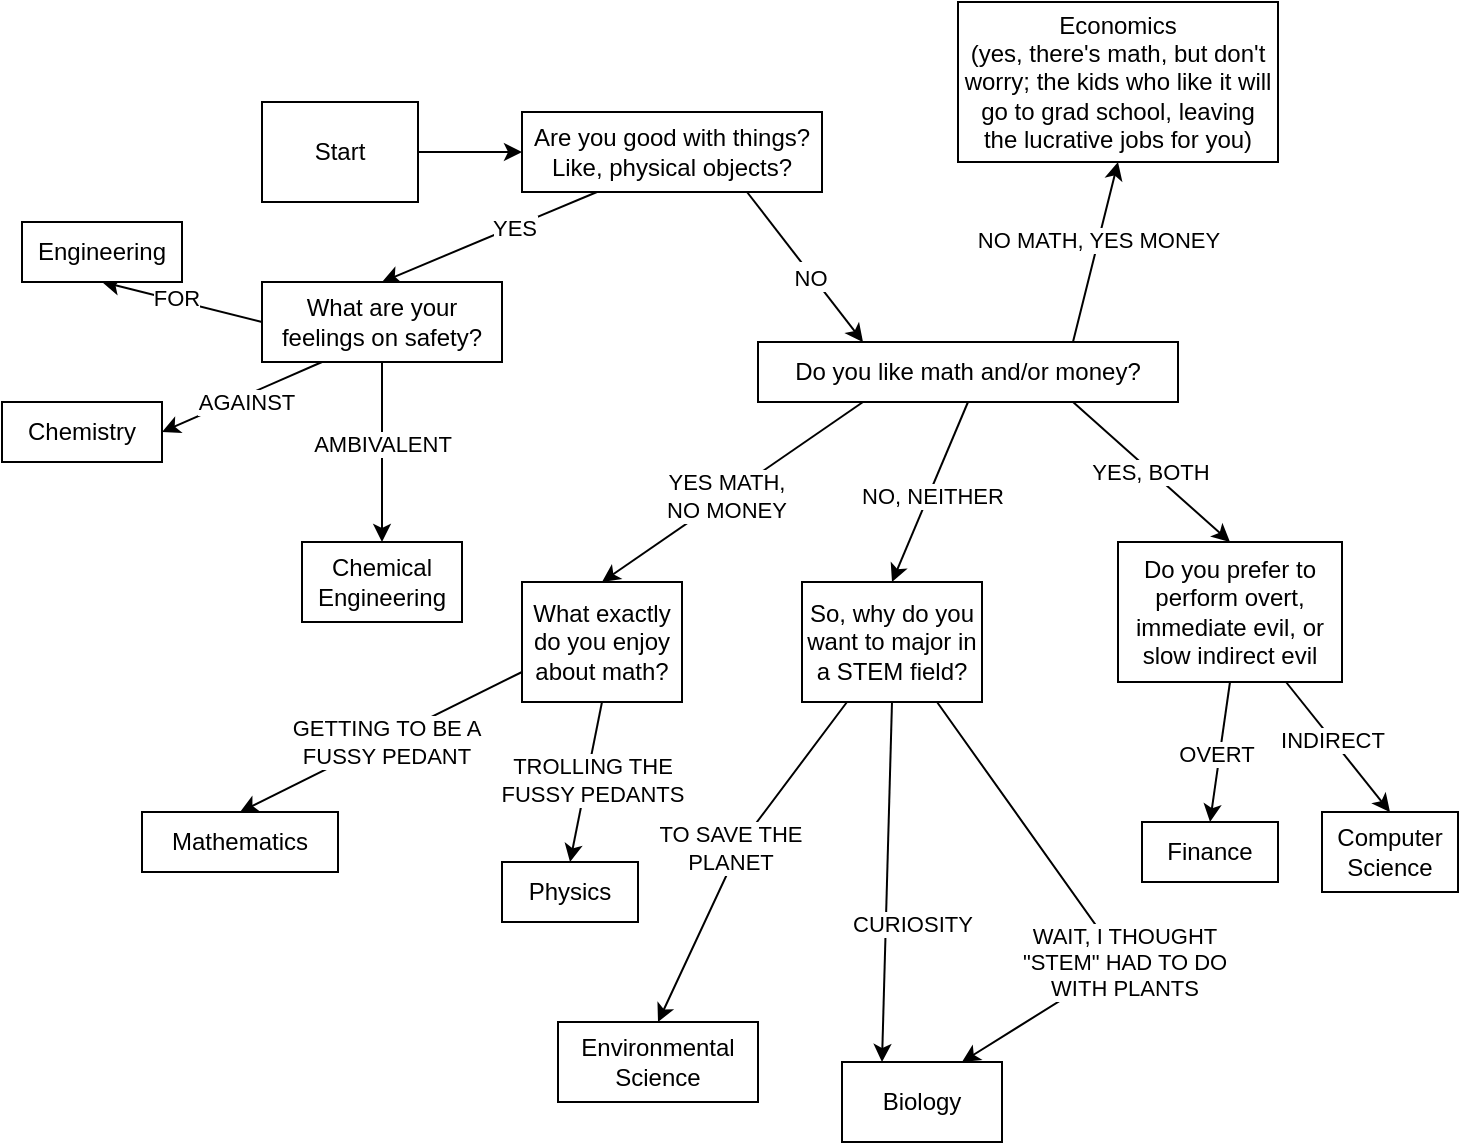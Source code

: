 <mxfile version="22.0.4" type="device">
  <diagram id="C5RBs43oDa-KdzZeNtuy" name="Page-1">
    <mxGraphModel dx="794" dy="432" grid="1" gridSize="10" guides="1" tooltips="1" connect="1" arrows="1" fold="1" page="1" pageScale="1" pageWidth="827" pageHeight="1169" math="0" shadow="0">
      <root>
        <mxCell id="WIyWlLk6GJQsqaUBKTNV-0" />
        <mxCell id="WIyWlLk6GJQsqaUBKTNV-1" parent="WIyWlLk6GJQsqaUBKTNV-0" />
        <mxCell id="lURMLPrU_MeDdzC3iAlN-5" style="rounded=0;orthogonalLoop=1;jettySize=auto;html=1;exitX=1;exitY=0.5;exitDx=0;exitDy=0;entryX=0;entryY=0.5;entryDx=0;entryDy=0;" edge="1" parent="WIyWlLk6GJQsqaUBKTNV-1" source="WIyWlLk6GJQsqaUBKTNV-3" target="lURMLPrU_MeDdzC3iAlN-0">
          <mxGeometry relative="1" as="geometry" />
        </mxCell>
        <mxCell id="WIyWlLk6GJQsqaUBKTNV-3" value="Start" style="rounded=0;whiteSpace=wrap;html=1;fontSize=12;glass=0;strokeWidth=1;shadow=0;" parent="WIyWlLk6GJQsqaUBKTNV-1" vertex="1">
          <mxGeometry x="160" y="190" width="78" height="50" as="geometry" />
        </mxCell>
        <mxCell id="lURMLPrU_MeDdzC3iAlN-6" style="rounded=0;orthogonalLoop=1;jettySize=auto;html=1;exitX=0.75;exitY=1;exitDx=0;exitDy=0;entryX=0.25;entryY=0;entryDx=0;entryDy=0;" edge="1" parent="WIyWlLk6GJQsqaUBKTNV-1" source="lURMLPrU_MeDdzC3iAlN-0" target="lURMLPrU_MeDdzC3iAlN-11">
          <mxGeometry relative="1" as="geometry">
            <mxPoint x="448" y="300" as="targetPoint" />
          </mxGeometry>
        </mxCell>
        <mxCell id="lURMLPrU_MeDdzC3iAlN-7" value="No" style="edgeLabel;html=1;align=center;verticalAlign=middle;resizable=0;points=[];" vertex="1" connectable="0" parent="lURMLPrU_MeDdzC3iAlN-6">
          <mxGeometry x="0.087" relative="1" as="geometry">
            <mxPoint x="1" as="offset" />
          </mxGeometry>
        </mxCell>
        <mxCell id="lURMLPrU_MeDdzC3iAlN-10" value="NO" style="edgeLabel;html=1;align=center;verticalAlign=middle;resizable=0;points=[];" vertex="1" connectable="0" parent="lURMLPrU_MeDdzC3iAlN-6">
          <mxGeometry x="0.114" y="-1" relative="1" as="geometry">
            <mxPoint as="offset" />
          </mxGeometry>
        </mxCell>
        <mxCell id="lURMLPrU_MeDdzC3iAlN-8" style="rounded=0;orthogonalLoop=1;jettySize=auto;html=1;exitX=0.25;exitY=1;exitDx=0;exitDy=0;entryX=0.5;entryY=0;entryDx=0;entryDy=0;" edge="1" parent="WIyWlLk6GJQsqaUBKTNV-1" source="lURMLPrU_MeDdzC3iAlN-0" target="lURMLPrU_MeDdzC3iAlN-15">
          <mxGeometry relative="1" as="geometry">
            <mxPoint x="268" y="310" as="targetPoint" />
          </mxGeometry>
        </mxCell>
        <mxCell id="lURMLPrU_MeDdzC3iAlN-9" value="YES" style="edgeLabel;html=1;align=center;verticalAlign=middle;resizable=0;points=[];" vertex="1" connectable="0" parent="lURMLPrU_MeDdzC3iAlN-8">
          <mxGeometry x="-0.225" relative="1" as="geometry">
            <mxPoint as="offset" />
          </mxGeometry>
        </mxCell>
        <mxCell id="lURMLPrU_MeDdzC3iAlN-0" value="Are you good with things? Like, physical objects?" style="rounded=0;whiteSpace=wrap;html=1;" vertex="1" parent="WIyWlLk6GJQsqaUBKTNV-1">
          <mxGeometry x="290" y="195" width="150" height="40" as="geometry" />
        </mxCell>
        <mxCell id="lURMLPrU_MeDdzC3iAlN-12" style="rounded=0;orthogonalLoop=1;jettySize=auto;html=1;exitX=0.75;exitY=0;exitDx=0;exitDy=0;entryX=0.5;entryY=1;entryDx=0;entryDy=0;" edge="1" parent="WIyWlLk6GJQsqaUBKTNV-1" source="lURMLPrU_MeDdzC3iAlN-11" target="lURMLPrU_MeDdzC3iAlN-14">
          <mxGeometry relative="1" as="geometry">
            <mxPoint x="578" y="250" as="targetPoint" />
          </mxGeometry>
        </mxCell>
        <mxCell id="lURMLPrU_MeDdzC3iAlN-13" value="NO MATH, YES MONEY" style="edgeLabel;html=1;align=center;verticalAlign=middle;resizable=0;points=[];" vertex="1" connectable="0" parent="lURMLPrU_MeDdzC3iAlN-12">
          <mxGeometry x="0.132" relative="1" as="geometry">
            <mxPoint as="offset" />
          </mxGeometry>
        </mxCell>
        <mxCell id="lURMLPrU_MeDdzC3iAlN-25" style="rounded=0;orthogonalLoop=1;jettySize=auto;html=1;exitX=0.25;exitY=1;exitDx=0;exitDy=0;entryX=0.5;entryY=0;entryDx=0;entryDy=0;" edge="1" parent="WIyWlLk6GJQsqaUBKTNV-1" source="lURMLPrU_MeDdzC3iAlN-11" target="lURMLPrU_MeDdzC3iAlN-27">
          <mxGeometry relative="1" as="geometry">
            <mxPoint x="390" y="410" as="targetPoint" />
          </mxGeometry>
        </mxCell>
        <mxCell id="lURMLPrU_MeDdzC3iAlN-26" value="YES MATH, &lt;br&gt;NO MONEY" style="edgeLabel;html=1;align=center;verticalAlign=middle;resizable=0;points=[];" vertex="1" connectable="0" parent="lURMLPrU_MeDdzC3iAlN-25">
          <mxGeometry x="0.049" relative="1" as="geometry">
            <mxPoint as="offset" />
          </mxGeometry>
        </mxCell>
        <mxCell id="lURMLPrU_MeDdzC3iAlN-34" style="rounded=0;orthogonalLoop=1;jettySize=auto;html=1;exitX=0.75;exitY=1;exitDx=0;exitDy=0;entryX=0.5;entryY=0;entryDx=0;entryDy=0;" edge="1" parent="WIyWlLk6GJQsqaUBKTNV-1" source="lURMLPrU_MeDdzC3iAlN-11" target="lURMLPrU_MeDdzC3iAlN-36">
          <mxGeometry relative="1" as="geometry">
            <mxPoint x="620" y="400" as="targetPoint" />
          </mxGeometry>
        </mxCell>
        <mxCell id="lURMLPrU_MeDdzC3iAlN-35" value="YES, BOTH" style="edgeLabel;html=1;align=center;verticalAlign=middle;resizable=0;points=[];" vertex="1" connectable="0" parent="lURMLPrU_MeDdzC3iAlN-34">
          <mxGeometry x="-0.018" relative="1" as="geometry">
            <mxPoint as="offset" />
          </mxGeometry>
        </mxCell>
        <mxCell id="lURMLPrU_MeDdzC3iAlN-43" style="rounded=0;orthogonalLoop=1;jettySize=auto;html=1;exitX=0.5;exitY=1;exitDx=0;exitDy=0;entryX=0.5;entryY=0;entryDx=0;entryDy=0;" edge="1" parent="WIyWlLk6GJQsqaUBKTNV-1" source="lURMLPrU_MeDdzC3iAlN-11" target="lURMLPrU_MeDdzC3iAlN-45">
          <mxGeometry relative="1" as="geometry">
            <mxPoint x="500" y="440" as="targetPoint" />
          </mxGeometry>
        </mxCell>
        <mxCell id="lURMLPrU_MeDdzC3iAlN-44" value="NO, NEITHER" style="edgeLabel;html=1;align=center;verticalAlign=middle;resizable=0;points=[];" vertex="1" connectable="0" parent="lURMLPrU_MeDdzC3iAlN-43">
          <mxGeometry x="0.02" y="1" relative="1" as="geometry">
            <mxPoint as="offset" />
          </mxGeometry>
        </mxCell>
        <mxCell id="lURMLPrU_MeDdzC3iAlN-11" value="Do you like math and/or money?" style="rounded=0;whiteSpace=wrap;html=1;" vertex="1" parent="WIyWlLk6GJQsqaUBKTNV-1">
          <mxGeometry x="408" y="310" width="210" height="30" as="geometry" />
        </mxCell>
        <mxCell id="lURMLPrU_MeDdzC3iAlN-14" value="Economics&lt;br&gt;(yes, there&#39;s math, but don&#39;t worry; the kids who like it will go to grad school, leaving the&amp;nbsp;lucrative jobs for you)" style="rounded=0;whiteSpace=wrap;html=1;" vertex="1" parent="WIyWlLk6GJQsqaUBKTNV-1">
          <mxGeometry x="508" y="140" width="160" height="80" as="geometry" />
        </mxCell>
        <mxCell id="lURMLPrU_MeDdzC3iAlN-16" style="rounded=0;orthogonalLoop=1;jettySize=auto;html=1;exitX=0;exitY=0.5;exitDx=0;exitDy=0;entryX=0.5;entryY=1;entryDx=0;entryDy=0;strokeColor=default;" edge="1" parent="WIyWlLk6GJQsqaUBKTNV-1" source="lURMLPrU_MeDdzC3iAlN-15" target="lURMLPrU_MeDdzC3iAlN-18">
          <mxGeometry relative="1" as="geometry">
            <mxPoint x="140" y="300" as="targetPoint" />
          </mxGeometry>
        </mxCell>
        <mxCell id="lURMLPrU_MeDdzC3iAlN-17" value="FOR" style="edgeLabel;html=1;align=center;verticalAlign=middle;resizable=0;points=[];" vertex="1" connectable="0" parent="lURMLPrU_MeDdzC3iAlN-16">
          <mxGeometry x="0.355" y="2" relative="1" as="geometry">
            <mxPoint x="12" y="-1" as="offset" />
          </mxGeometry>
        </mxCell>
        <mxCell id="lURMLPrU_MeDdzC3iAlN-20" style="rounded=0;orthogonalLoop=1;jettySize=auto;html=1;exitX=0.25;exitY=1;exitDx=0;exitDy=0;entryX=1;entryY=0.5;entryDx=0;entryDy=0;" edge="1" parent="WIyWlLk6GJQsqaUBKTNV-1" source="lURMLPrU_MeDdzC3iAlN-15" target="lURMLPrU_MeDdzC3iAlN-19">
          <mxGeometry relative="1" as="geometry" />
        </mxCell>
        <mxCell id="lURMLPrU_MeDdzC3iAlN-21" value="AGAINST" style="edgeLabel;html=1;align=center;verticalAlign=middle;resizable=0;points=[];" vertex="1" connectable="0" parent="lURMLPrU_MeDdzC3iAlN-20">
          <mxGeometry x="0.31" y="1" relative="1" as="geometry">
            <mxPoint x="14" y="-4" as="offset" />
          </mxGeometry>
        </mxCell>
        <mxCell id="lURMLPrU_MeDdzC3iAlN-22" style="rounded=0;orthogonalLoop=1;jettySize=auto;html=1;exitX=0.5;exitY=1;exitDx=0;exitDy=0;entryX=0.5;entryY=0;entryDx=0;entryDy=0;" edge="1" parent="WIyWlLk6GJQsqaUBKTNV-1" source="lURMLPrU_MeDdzC3iAlN-15" target="lURMLPrU_MeDdzC3iAlN-24">
          <mxGeometry relative="1" as="geometry">
            <mxPoint x="230" y="400" as="targetPoint" />
          </mxGeometry>
        </mxCell>
        <mxCell id="lURMLPrU_MeDdzC3iAlN-23" value="AMBIVALENT" style="edgeLabel;html=1;align=center;verticalAlign=middle;resizable=0;points=[];" vertex="1" connectable="0" parent="lURMLPrU_MeDdzC3iAlN-22">
          <mxGeometry x="-0.086" relative="1" as="geometry">
            <mxPoint as="offset" />
          </mxGeometry>
        </mxCell>
        <mxCell id="lURMLPrU_MeDdzC3iAlN-15" value="What are your feelings on safety?" style="rounded=0;whiteSpace=wrap;html=1;" vertex="1" parent="WIyWlLk6GJQsqaUBKTNV-1">
          <mxGeometry x="160" y="280" width="120" height="40" as="geometry" />
        </mxCell>
        <mxCell id="lURMLPrU_MeDdzC3iAlN-18" value="Engineering" style="rounded=0;whiteSpace=wrap;html=1;" vertex="1" parent="WIyWlLk6GJQsqaUBKTNV-1">
          <mxGeometry x="40" y="250" width="80" height="30" as="geometry" />
        </mxCell>
        <mxCell id="lURMLPrU_MeDdzC3iAlN-19" value="Chemistry" style="rounded=0;whiteSpace=wrap;html=1;" vertex="1" parent="WIyWlLk6GJQsqaUBKTNV-1">
          <mxGeometry x="30" y="340" width="80" height="30" as="geometry" />
        </mxCell>
        <mxCell id="lURMLPrU_MeDdzC3iAlN-24" value="Chemical Engineering" style="rounded=0;whiteSpace=wrap;html=1;" vertex="1" parent="WIyWlLk6GJQsqaUBKTNV-1">
          <mxGeometry x="180" y="410" width="80" height="40" as="geometry" />
        </mxCell>
        <mxCell id="lURMLPrU_MeDdzC3iAlN-28" style="rounded=0;orthogonalLoop=1;jettySize=auto;html=1;exitX=0.5;exitY=1;exitDx=0;exitDy=0;entryX=0.5;entryY=0;entryDx=0;entryDy=0;" edge="1" parent="WIyWlLk6GJQsqaUBKTNV-1" source="lURMLPrU_MeDdzC3iAlN-27" target="lURMLPrU_MeDdzC3iAlN-30">
          <mxGeometry relative="1" as="geometry">
            <mxPoint x="370" y="540" as="targetPoint" />
          </mxGeometry>
        </mxCell>
        <mxCell id="lURMLPrU_MeDdzC3iAlN-29" value="TROLLING THE &lt;br&gt;FUSSY PEDANTS" style="edgeLabel;html=1;align=center;verticalAlign=middle;resizable=0;points=[];" vertex="1" connectable="0" parent="lURMLPrU_MeDdzC3iAlN-28">
          <mxGeometry x="-0.308" y="-2" relative="1" as="geometry">
            <mxPoint x="2" y="12" as="offset" />
          </mxGeometry>
        </mxCell>
        <mxCell id="lURMLPrU_MeDdzC3iAlN-31" style="rounded=0;orthogonalLoop=1;jettySize=auto;html=1;exitX=0;exitY=0.75;exitDx=0;exitDy=0;entryX=0.5;entryY=0;entryDx=0;entryDy=0;" edge="1" parent="WIyWlLk6GJQsqaUBKTNV-1" source="lURMLPrU_MeDdzC3iAlN-27" target="lURMLPrU_MeDdzC3iAlN-33">
          <mxGeometry relative="1" as="geometry">
            <mxPoint x="160" y="520" as="targetPoint" />
          </mxGeometry>
        </mxCell>
        <mxCell id="lURMLPrU_MeDdzC3iAlN-32" value="GETTING TO BE A&lt;br style=&quot;border-color: var(--border-color);&quot;&gt;FUSSY PEDANT" style="edgeLabel;html=1;align=center;verticalAlign=middle;resizable=0;points=[];" vertex="1" connectable="0" parent="lURMLPrU_MeDdzC3iAlN-31">
          <mxGeometry x="-0.029" y="1" relative="1" as="geometry">
            <mxPoint as="offset" />
          </mxGeometry>
        </mxCell>
        <mxCell id="lURMLPrU_MeDdzC3iAlN-27" value="What exactly do you enjoy about math?" style="rounded=0;whiteSpace=wrap;html=1;" vertex="1" parent="WIyWlLk6GJQsqaUBKTNV-1">
          <mxGeometry x="290" y="430" width="80" height="60" as="geometry" />
        </mxCell>
        <mxCell id="lURMLPrU_MeDdzC3iAlN-30" value="Physics" style="rounded=0;whiteSpace=wrap;html=1;" vertex="1" parent="WIyWlLk6GJQsqaUBKTNV-1">
          <mxGeometry x="280" y="570" width="68" height="30" as="geometry" />
        </mxCell>
        <mxCell id="lURMLPrU_MeDdzC3iAlN-33" value="Mathematics" style="rounded=0;whiteSpace=wrap;html=1;" vertex="1" parent="WIyWlLk6GJQsqaUBKTNV-1">
          <mxGeometry x="100" y="545" width="98" height="30" as="geometry" />
        </mxCell>
        <mxCell id="lURMLPrU_MeDdzC3iAlN-37" style="rounded=0;orthogonalLoop=1;jettySize=auto;html=1;exitX=0.5;exitY=1;exitDx=0;exitDy=0;entryX=0.5;entryY=0;entryDx=0;entryDy=0;" edge="1" parent="WIyWlLk6GJQsqaUBKTNV-1" source="lURMLPrU_MeDdzC3iAlN-36" target="lURMLPrU_MeDdzC3iAlN-39">
          <mxGeometry relative="1" as="geometry">
            <mxPoint x="580" y="530" as="targetPoint" />
          </mxGeometry>
        </mxCell>
        <mxCell id="lURMLPrU_MeDdzC3iAlN-38" value="OVERT" style="edgeLabel;html=1;align=center;verticalAlign=middle;resizable=0;points=[];" vertex="1" connectable="0" parent="lURMLPrU_MeDdzC3iAlN-37">
          <mxGeometry x="0.038" y="-2" relative="1" as="geometry">
            <mxPoint as="offset" />
          </mxGeometry>
        </mxCell>
        <mxCell id="lURMLPrU_MeDdzC3iAlN-40" style="rounded=0;orthogonalLoop=1;jettySize=auto;html=1;exitX=0.75;exitY=1;exitDx=0;exitDy=0;entryX=0.5;entryY=0;entryDx=0;entryDy=0;" edge="1" parent="WIyWlLk6GJQsqaUBKTNV-1" source="lURMLPrU_MeDdzC3iAlN-36" target="lURMLPrU_MeDdzC3iAlN-42">
          <mxGeometry relative="1" as="geometry">
            <mxPoint x="700" y="540" as="targetPoint" />
          </mxGeometry>
        </mxCell>
        <mxCell id="lURMLPrU_MeDdzC3iAlN-41" value="INDIRECT" style="edgeLabel;html=1;align=center;verticalAlign=middle;resizable=0;points=[];" vertex="1" connectable="0" parent="lURMLPrU_MeDdzC3iAlN-40">
          <mxGeometry x="-0.108" y="-1" relative="1" as="geometry">
            <mxPoint y="-1" as="offset" />
          </mxGeometry>
        </mxCell>
        <mxCell id="lURMLPrU_MeDdzC3iAlN-36" value="Do you prefer to perform overt, immediate evil, or slow indirect evil" style="rounded=0;whiteSpace=wrap;html=1;" vertex="1" parent="WIyWlLk6GJQsqaUBKTNV-1">
          <mxGeometry x="588" y="410" width="112" height="70" as="geometry" />
        </mxCell>
        <mxCell id="lURMLPrU_MeDdzC3iAlN-39" value="Finance" style="rounded=0;whiteSpace=wrap;html=1;" vertex="1" parent="WIyWlLk6GJQsqaUBKTNV-1">
          <mxGeometry x="600" y="550" width="68" height="30" as="geometry" />
        </mxCell>
        <mxCell id="lURMLPrU_MeDdzC3iAlN-42" value="Computer Science" style="rounded=0;whiteSpace=wrap;html=1;" vertex="1" parent="WIyWlLk6GJQsqaUBKTNV-1">
          <mxGeometry x="690" y="545" width="68" height="40" as="geometry" />
        </mxCell>
        <mxCell id="lURMLPrU_MeDdzC3iAlN-46" style="rounded=0;orthogonalLoop=1;jettySize=auto;html=1;exitX=0.25;exitY=1;exitDx=0;exitDy=0;entryX=0.5;entryY=0;entryDx=0;entryDy=0;" edge="1" parent="WIyWlLk6GJQsqaUBKTNV-1" source="lURMLPrU_MeDdzC3iAlN-45" target="lURMLPrU_MeDdzC3iAlN-48">
          <mxGeometry relative="1" as="geometry">
            <mxPoint x="420" y="590" as="targetPoint" />
            <Array as="points">
              <mxPoint x="400" y="560" />
            </Array>
          </mxGeometry>
        </mxCell>
        <mxCell id="lURMLPrU_MeDdzC3iAlN-47" value="TO SAVE THE&lt;br&gt;PLANET" style="edgeLabel;html=1;align=center;verticalAlign=middle;resizable=0;points=[];" vertex="1" connectable="0" parent="lURMLPrU_MeDdzC3iAlN-46">
          <mxGeometry x="0.001" y="-4" relative="1" as="geometry">
            <mxPoint y="-1" as="offset" />
          </mxGeometry>
        </mxCell>
        <mxCell id="lURMLPrU_MeDdzC3iAlN-50" style="rounded=0;orthogonalLoop=1;jettySize=auto;html=1;exitX=0.5;exitY=1;exitDx=0;exitDy=0;entryX=0.25;entryY=0;entryDx=0;entryDy=0;" edge="1" parent="WIyWlLk6GJQsqaUBKTNV-1" source="lURMLPrU_MeDdzC3iAlN-45" target="lURMLPrU_MeDdzC3iAlN-52">
          <mxGeometry relative="1" as="geometry">
            <mxPoint x="520" y="610" as="targetPoint" />
          </mxGeometry>
        </mxCell>
        <mxCell id="lURMLPrU_MeDdzC3iAlN-51" value="CURIOSITY" style="edgeLabel;html=1;align=center;verticalAlign=middle;resizable=0;points=[];" vertex="1" connectable="0" parent="lURMLPrU_MeDdzC3iAlN-50">
          <mxGeometry x="0.031" y="-2" relative="1" as="geometry">
            <mxPoint x="14" y="18" as="offset" />
          </mxGeometry>
        </mxCell>
        <mxCell id="lURMLPrU_MeDdzC3iAlN-53" style="rounded=0;orthogonalLoop=1;jettySize=auto;html=1;exitX=0.75;exitY=1;exitDx=0;exitDy=0;entryX=0.75;entryY=0;entryDx=0;entryDy=0;" edge="1" parent="WIyWlLk6GJQsqaUBKTNV-1" source="lURMLPrU_MeDdzC3iAlN-45" target="lURMLPrU_MeDdzC3iAlN-52">
          <mxGeometry relative="1" as="geometry">
            <Array as="points">
              <mxPoint x="590" y="620" />
            </Array>
          </mxGeometry>
        </mxCell>
        <mxCell id="lURMLPrU_MeDdzC3iAlN-54" value="WAIT, I THOUGHT&lt;br&gt;&quot;STEM&quot; HAD TO DO&lt;br&gt;WITH PLANTS" style="edgeLabel;html=1;align=center;verticalAlign=middle;resizable=0;points=[];" vertex="1" connectable="0" parent="lURMLPrU_MeDdzC3iAlN-53">
          <mxGeometry x="-0.328" y="-1" relative="1" as="geometry">
            <mxPoint x="44" y="60" as="offset" />
          </mxGeometry>
        </mxCell>
        <mxCell id="lURMLPrU_MeDdzC3iAlN-45" value="So, why do you want to major in a STEM field?" style="rounded=0;whiteSpace=wrap;html=1;" vertex="1" parent="WIyWlLk6GJQsqaUBKTNV-1">
          <mxGeometry x="430" y="430" width="90" height="60" as="geometry" />
        </mxCell>
        <mxCell id="lURMLPrU_MeDdzC3iAlN-48" value="Environmental Science" style="rounded=0;whiteSpace=wrap;html=1;" vertex="1" parent="WIyWlLk6GJQsqaUBKTNV-1">
          <mxGeometry x="308" y="650" width="100" height="40" as="geometry" />
        </mxCell>
        <mxCell id="lURMLPrU_MeDdzC3iAlN-52" value="Biology" style="rounded=0;whiteSpace=wrap;html=1;" vertex="1" parent="WIyWlLk6GJQsqaUBKTNV-1">
          <mxGeometry x="450" y="670" width="80" height="40" as="geometry" />
        </mxCell>
      </root>
    </mxGraphModel>
  </diagram>
</mxfile>
